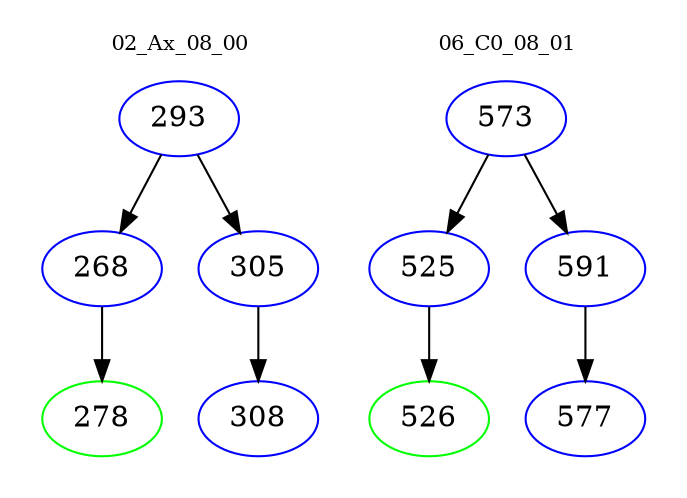 digraph{
subgraph cluster_0 {
color = white
label = "02_Ax_08_00";
fontsize=10;
T0_293 [label="293", color="blue"]
T0_293 -> T0_268 [color="black"]
T0_268 [label="268", color="blue"]
T0_268 -> T0_278 [color="black"]
T0_278 [label="278", color="green"]
T0_293 -> T0_305 [color="black"]
T0_305 [label="305", color="blue"]
T0_305 -> T0_308 [color="black"]
T0_308 [label="308", color="blue"]
}
subgraph cluster_1 {
color = white
label = "06_C0_08_01";
fontsize=10;
T1_573 [label="573", color="blue"]
T1_573 -> T1_525 [color="black"]
T1_525 [label="525", color="blue"]
T1_525 -> T1_526 [color="black"]
T1_526 [label="526", color="green"]
T1_573 -> T1_591 [color="black"]
T1_591 [label="591", color="blue"]
T1_591 -> T1_577 [color="black"]
T1_577 [label="577", color="blue"]
}
}
